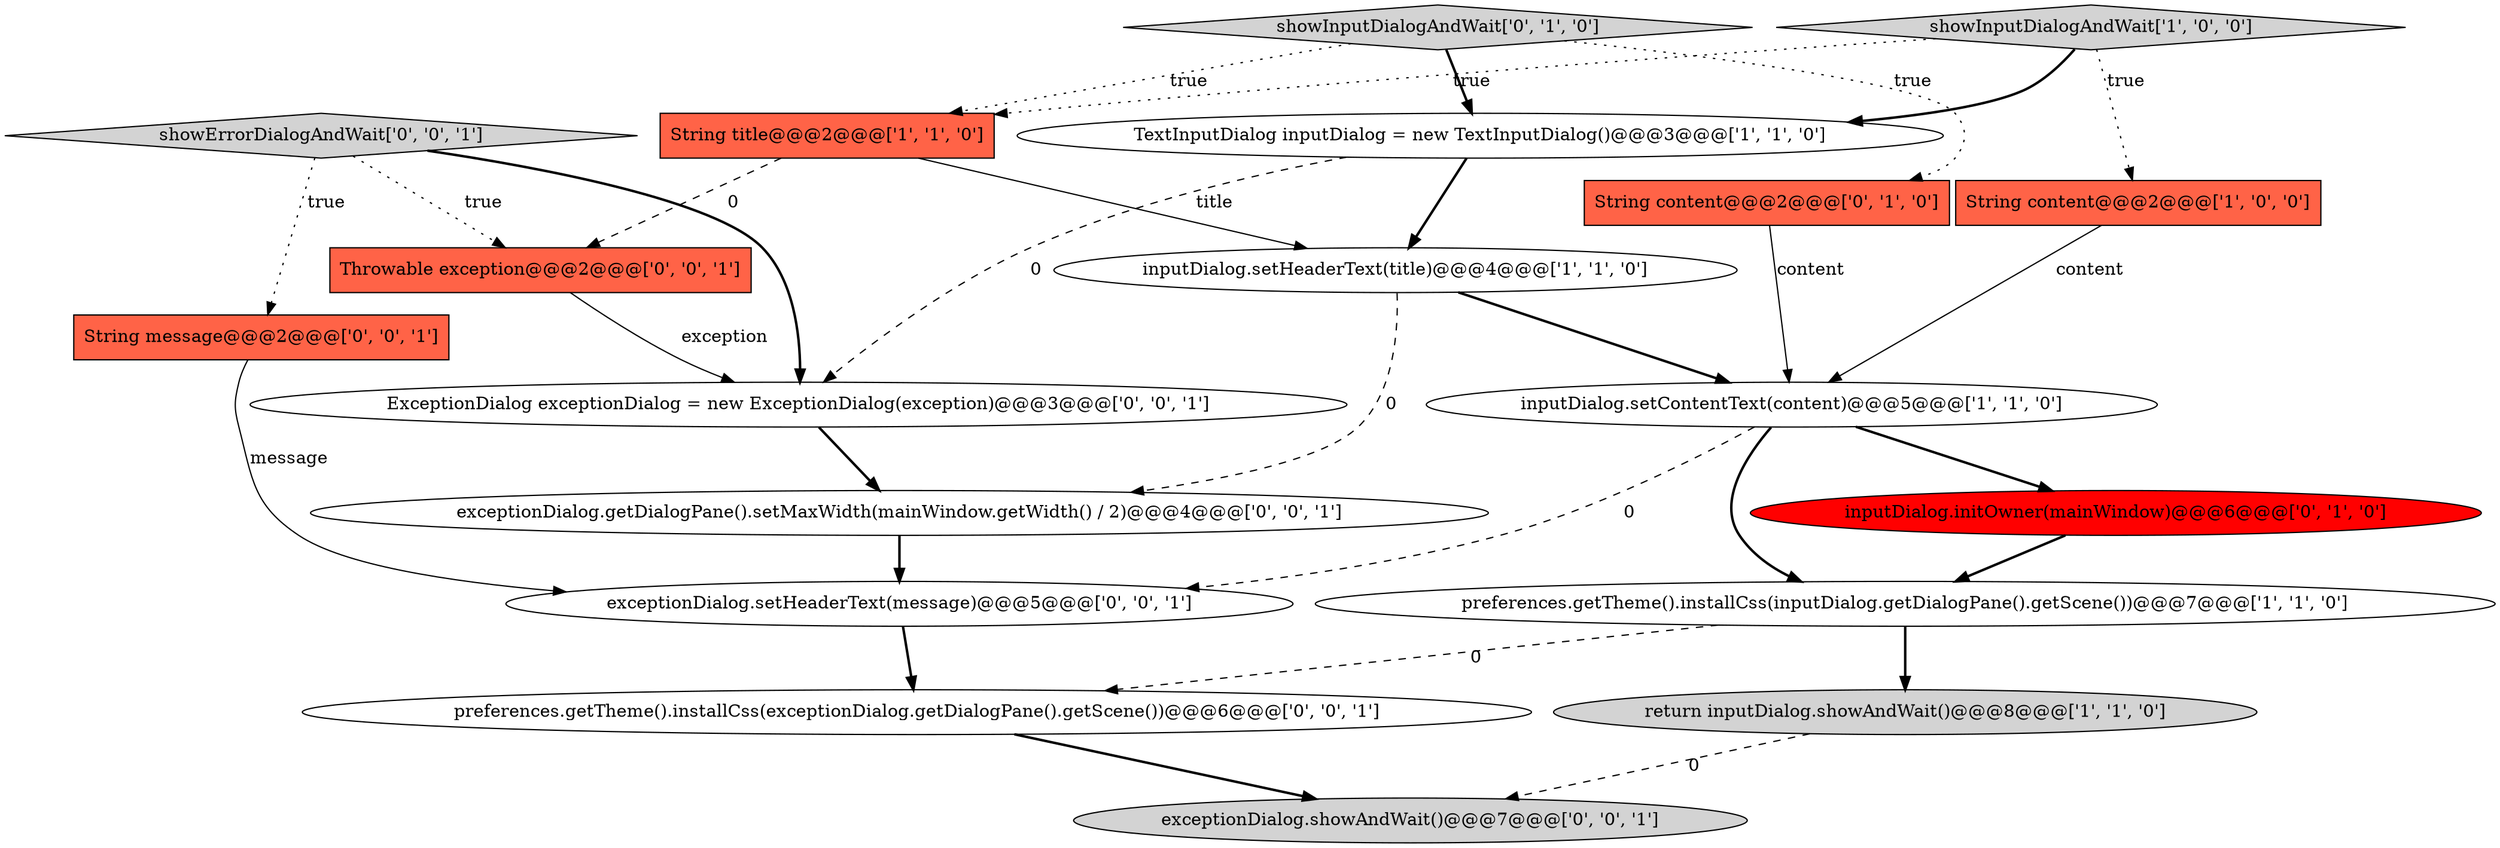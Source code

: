 digraph {
11 [style = filled, label = "preferences.getTheme().installCss(exceptionDialog.getDialogPane().getScene())@@@6@@@['0', '0', '1']", fillcolor = white, shape = ellipse image = "AAA0AAABBB3BBB"];
2 [style = filled, label = "return inputDialog.showAndWait()@@@8@@@['1', '1', '0']", fillcolor = lightgray, shape = ellipse image = "AAA0AAABBB1BBB"];
9 [style = filled, label = "inputDialog.initOwner(mainWindow)@@@6@@@['0', '1', '0']", fillcolor = red, shape = ellipse image = "AAA1AAABBB2BBB"];
18 [style = filled, label = "exceptionDialog.getDialogPane().setMaxWidth(mainWindow.getWidth() / 2)@@@4@@@['0', '0', '1']", fillcolor = white, shape = ellipse image = "AAA0AAABBB3BBB"];
0 [style = filled, label = "showInputDialogAndWait['1', '0', '0']", fillcolor = lightgray, shape = diamond image = "AAA0AAABBB1BBB"];
3 [style = filled, label = "inputDialog.setContentText(content)@@@5@@@['1', '1', '0']", fillcolor = white, shape = ellipse image = "AAA0AAABBB1BBB"];
13 [style = filled, label = "exceptionDialog.setHeaderText(message)@@@5@@@['0', '0', '1']", fillcolor = white, shape = ellipse image = "AAA0AAABBB3BBB"];
17 [style = filled, label = "showErrorDialogAndWait['0', '0', '1']", fillcolor = lightgray, shape = diamond image = "AAA0AAABBB3BBB"];
6 [style = filled, label = "TextInputDialog inputDialog = new TextInputDialog()@@@3@@@['1', '1', '0']", fillcolor = white, shape = ellipse image = "AAA0AAABBB1BBB"];
7 [style = filled, label = "inputDialog.setHeaderText(title)@@@4@@@['1', '1', '0']", fillcolor = white, shape = ellipse image = "AAA0AAABBB1BBB"];
10 [style = filled, label = "showInputDialogAndWait['0', '1', '0']", fillcolor = lightgray, shape = diamond image = "AAA0AAABBB2BBB"];
15 [style = filled, label = "Throwable exception@@@2@@@['0', '0', '1']", fillcolor = tomato, shape = box image = "AAA0AAABBB3BBB"];
16 [style = filled, label = "ExceptionDialog exceptionDialog = new ExceptionDialog(exception)@@@3@@@['0', '0', '1']", fillcolor = white, shape = ellipse image = "AAA0AAABBB3BBB"];
12 [style = filled, label = "String message@@@2@@@['0', '0', '1']", fillcolor = tomato, shape = box image = "AAA0AAABBB3BBB"];
14 [style = filled, label = "exceptionDialog.showAndWait()@@@7@@@['0', '0', '1']", fillcolor = lightgray, shape = ellipse image = "AAA0AAABBB3BBB"];
1 [style = filled, label = "String content@@@2@@@['1', '0', '0']", fillcolor = tomato, shape = box image = "AAA0AAABBB1BBB"];
4 [style = filled, label = "String title@@@2@@@['1', '1', '0']", fillcolor = tomato, shape = box image = "AAA0AAABBB1BBB"];
8 [style = filled, label = "String content@@@2@@@['0', '1', '0']", fillcolor = tomato, shape = box image = "AAA0AAABBB2BBB"];
5 [style = filled, label = "preferences.getTheme().installCss(inputDialog.getDialogPane().getScene())@@@7@@@['1', '1', '0']", fillcolor = white, shape = ellipse image = "AAA0AAABBB1BBB"];
10->8 [style = dotted, label="true"];
16->18 [style = bold, label=""];
7->18 [style = dashed, label="0"];
11->14 [style = bold, label=""];
0->6 [style = bold, label=""];
0->4 [style = dotted, label="true"];
3->13 [style = dashed, label="0"];
13->11 [style = bold, label=""];
10->6 [style = bold, label=""];
7->3 [style = bold, label=""];
3->9 [style = bold, label=""];
5->2 [style = bold, label=""];
3->5 [style = bold, label=""];
6->16 [style = dashed, label="0"];
17->15 [style = dotted, label="true"];
2->14 [style = dashed, label="0"];
15->16 [style = solid, label="exception"];
17->12 [style = dotted, label="true"];
5->11 [style = dashed, label="0"];
4->15 [style = dashed, label="0"];
18->13 [style = bold, label=""];
9->5 [style = bold, label=""];
10->4 [style = dotted, label="true"];
4->7 [style = solid, label="title"];
6->7 [style = bold, label=""];
8->3 [style = solid, label="content"];
1->3 [style = solid, label="content"];
17->16 [style = bold, label=""];
12->13 [style = solid, label="message"];
0->1 [style = dotted, label="true"];
}
